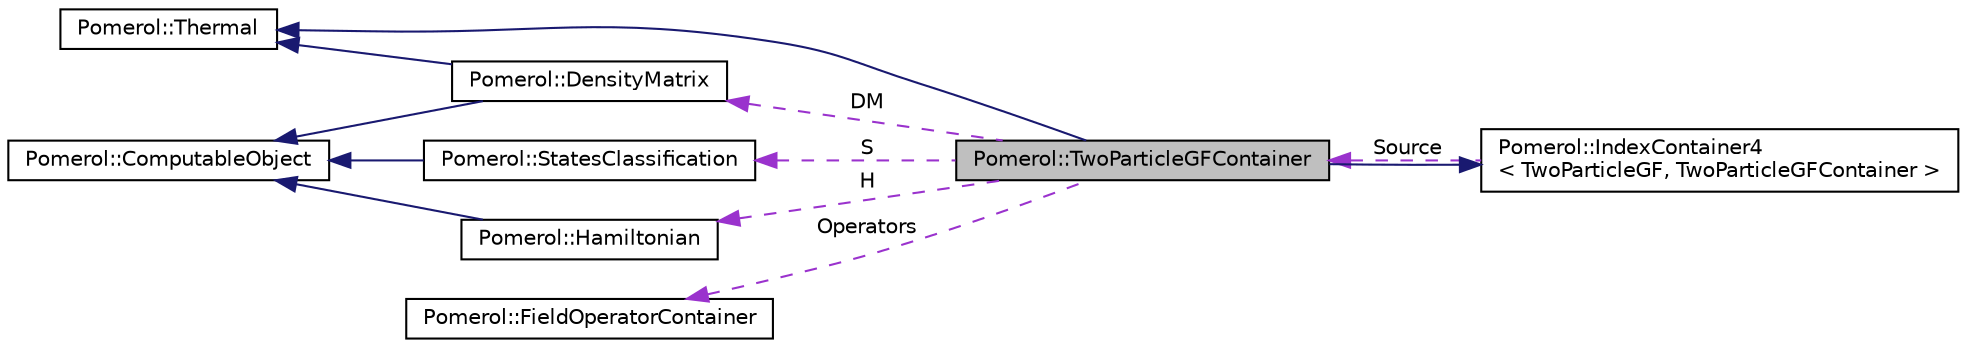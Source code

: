 digraph "Pomerol::TwoParticleGFContainer"
{
  edge [fontname="Helvetica",fontsize="10",labelfontname="Helvetica",labelfontsize="10"];
  node [fontname="Helvetica",fontsize="10",shape=record];
  rankdir="LR";
  Node3 [label="Pomerol::TwoParticleGFContainer",height=0.2,width=0.4,color="black", fillcolor="grey75", style="filled", fontcolor="black"];
  Node4 -> Node3 [dir="back",color="midnightblue",fontsize="10",style="solid",fontname="Helvetica"];
  Node4 [label="Pomerol::IndexContainer4\l\< TwoParticleGF, TwoParticleGFContainer \>",height=0.2,width=0.4,color="black", fillcolor="white", style="filled",URL="$class_pomerol_1_1_index_container4.html"];
  Node3 -> Node4 [dir="back",color="darkorchid3",fontsize="10",style="dashed",label=" Source" ,fontname="Helvetica"];
  Node5 -> Node3 [dir="back",color="midnightblue",fontsize="10",style="solid",fontname="Helvetica"];
  Node5 [label="Pomerol::Thermal",height=0.2,width=0.4,color="black", fillcolor="white", style="filled",URL="$struct_pomerol_1_1_thermal.html",tooltip="Base class for objects whose definition depends on the temperature. "];
  Node6 -> Node3 [dir="back",color="darkorchid3",fontsize="10",style="dashed",label=" Operators" ,fontname="Helvetica"];
  Node6 [label="Pomerol::FieldOperatorContainer",height=0.2,width=0.4,color="black", fillcolor="white", style="filled",URL="$class_pomerol_1_1_field_operator_container.html",tooltip="Container for instances of CreationOperator and AnnihilationOperator. "];
  Node7 -> Node3 [dir="back",color="darkorchid3",fontsize="10",style="dashed",label=" S" ,fontname="Helvetica"];
  Node7 [label="Pomerol::StatesClassification",height=0.2,width=0.4,color="black", fillcolor="white", style="filled",URL="$class_pomerol_1_1_states_classification.html",tooltip="Classification of many-body basis states into bases of invariant subspaces. "];
  Node8 -> Node7 [dir="back",color="midnightblue",fontsize="10",style="solid",fontname="Helvetica"];
  Node8 [label="Pomerol::ComputableObject",height=0.2,width=0.4,color="black", fillcolor="white", style="filled",URL="$struct_pomerol_1_1_computable_object.html",tooltip="A base class for computable objects. "];
  Node9 -> Node3 [dir="back",color="darkorchid3",fontsize="10",style="dashed",label=" DM" ,fontname="Helvetica"];
  Node9 [label="Pomerol::DensityMatrix",height=0.2,width=0.4,color="black", fillcolor="white", style="filled",URL="$class_pomerol_1_1_density_matrix.html",tooltip="Many-body Gibbs density matrix. This class represents a many-body Gibbs density matrix  The matrix is..."];
  Node5 -> Node9 [dir="back",color="midnightblue",fontsize="10",style="solid",fontname="Helvetica"];
  Node8 -> Node9 [dir="back",color="midnightblue",fontsize="10",style="solid",fontname="Helvetica"];
  Node10 -> Node3 [dir="back",color="darkorchid3",fontsize="10",style="dashed",label=" H" ,fontname="Helvetica"];
  Node10 [label="Pomerol::Hamiltonian",height=0.2,width=0.4,color="black", fillcolor="white", style="filled",URL="$class_pomerol_1_1_hamiltonian.html",tooltip="Hamiltonian of a quantum system. "];
  Node8 -> Node10 [dir="back",color="midnightblue",fontsize="10",style="solid",fontname="Helvetica"];
}
